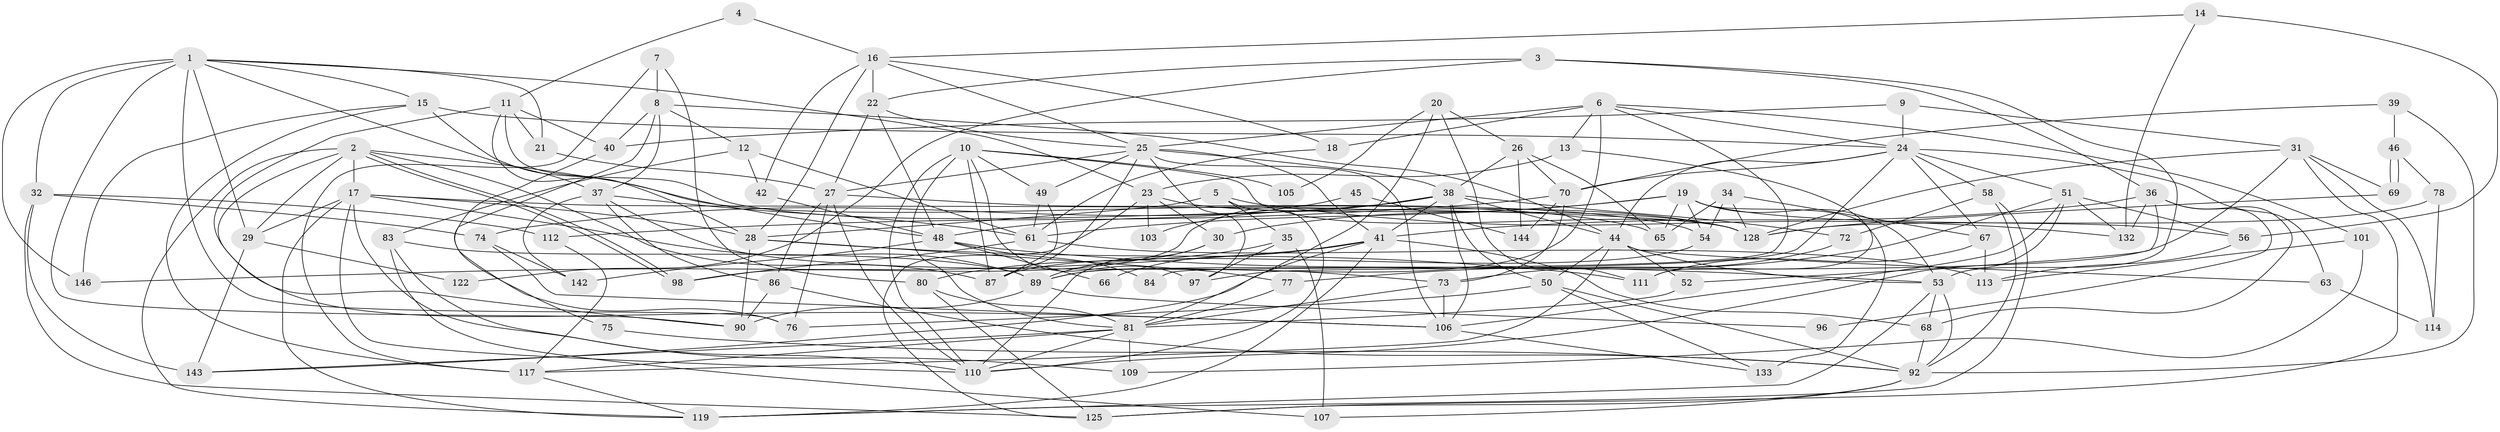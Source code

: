 // original degree distribution, {4: 0.32653061224489793, 6: 0.08843537414965986, 2: 0.10884353741496598, 3: 0.272108843537415, 5: 0.14965986394557823, 7: 0.05442176870748299}
// Generated by graph-tools (version 1.1) at 2025/11/02/27/25 16:11:23]
// undirected, 102 vertices, 245 edges
graph export_dot {
graph [start="1"]
  node [color=gray90,style=filled];
  1 [super="+141"];
  2 [super="+47"];
  3;
  4;
  5;
  6 [super="+71"];
  7;
  8 [super="+99"];
  9;
  10;
  11;
  12;
  13;
  14;
  15;
  16 [super="+137"];
  17 [super="+88"];
  18;
  19 [super="+33"];
  20;
  21;
  22;
  23 [super="+60"];
  24 [super="+85"];
  25 [super="+121"];
  26 [super="+100"];
  27 [super="+57"];
  28 [super="+43"];
  29 [super="+108"];
  30;
  31 [super="+145"];
  32 [super="+136"];
  34 [super="+55"];
  35 [super="+123"];
  36 [super="+116"];
  37 [super="+138"];
  38 [super="+118"];
  39;
  40;
  41 [super="+93"];
  42;
  44 [super="+134"];
  45;
  46;
  48 [super="+64"];
  49 [super="+59"];
  50;
  51 [super="+82"];
  52;
  53 [super="+147"];
  54;
  56 [super="+62"];
  58;
  61 [super="+102"];
  63;
  65;
  66;
  67;
  68;
  69;
  70 [super="+95"];
  72;
  73 [super="+79"];
  74 [super="+140"];
  75;
  76;
  77;
  78;
  80;
  81 [super="+120"];
  83 [super="+94"];
  84;
  86;
  87 [super="+104"];
  89 [super="+124"];
  90 [super="+91"];
  92 [super="+130"];
  96;
  97;
  98;
  101;
  103;
  105;
  106 [super="+126"];
  107;
  109;
  110 [super="+127"];
  111 [super="+129"];
  112 [super="+115"];
  113;
  114;
  117 [super="+131"];
  119 [super="+135"];
  122;
  125;
  128 [super="+139"];
  132;
  133;
  142;
  143;
  144;
  146;
  1 -- 15;
  1 -- 32;
  1 -- 23;
  1 -- 146;
  1 -- 21;
  1 -- 90;
  1 -- 76;
  1 -- 29;
  1 -- 37;
  2 -- 98;
  2 -- 98;
  2 -- 17;
  2 -- 65;
  2 -- 90;
  2 -- 29;
  2 -- 119;
  2 -- 87;
  3 -- 36;
  3 -- 22;
  3 -- 122;
  3 -- 53;
  4 -- 11;
  4 -- 16;
  5 -- 132;
  5 -- 110;
  5 -- 35;
  5 -- 28;
  6 -- 13;
  6 -- 18;
  6 -- 101;
  6 -- 25;
  6 -- 84;
  6 -- 89;
  6 -- 24;
  7 -- 80;
  7 -- 117;
  7 -- 8;
  8 -- 44;
  8 -- 12;
  8 -- 37;
  8 -- 40;
  8 -- 75;
  9 -- 40;
  9 -- 24;
  9 -- 31;
  10 -- 97;
  10 -- 81;
  10 -- 105;
  10 -- 128;
  10 -- 110;
  10 -- 87;
  10 -- 49;
  11 -- 40;
  11 -- 21;
  11 -- 106;
  11 -- 28;
  11 -- 128;
  12 -- 42;
  12 -- 61;
  12 -- 83;
  13 -- 23;
  13 -- 111;
  14 -- 132;
  14 -- 56;
  14 -- 16;
  15 -- 146;
  15 -- 24;
  15 -- 117;
  15 -- 48;
  16 -- 25;
  16 -- 18;
  16 -- 22;
  16 -- 42;
  16 -- 28;
  17 -- 128;
  17 -- 29;
  17 -- 119;
  17 -- 89;
  17 -- 28;
  17 -- 109;
  17 -- 110;
  18 -- 61;
  19 -- 65;
  19 -- 133;
  19 -- 54;
  19 -- 61;
  19 -- 30;
  19 -- 56;
  19 -- 53;
  20 -- 81;
  20 -- 26;
  20 -- 105;
  20 -- 111;
  21 -- 27;
  22 -- 27;
  22 -- 48;
  22 -- 25;
  23 -- 128;
  23 -- 30;
  23 -- 125;
  23 -- 103;
  24 -- 58;
  24 -- 70;
  24 -- 44;
  24 -- 97;
  24 -- 67;
  24 -- 51 [weight=2];
  24 -- 63;
  25 -- 38;
  25 -- 106;
  25 -- 27;
  25 -- 49;
  25 -- 97;
  25 -- 41;
  25 -- 87;
  26 -- 65;
  26 -- 144;
  26 -- 70;
  26 -- 38;
  27 -- 86;
  27 -- 54;
  27 -- 76;
  27 -- 110;
  28 -- 111;
  28 -- 90;
  28 -- 77;
  29 -- 143;
  29 -- 122;
  30 -- 110;
  30 -- 89;
  31 -- 69;
  31 -- 89;
  31 -- 114;
  31 -- 125;
  31 -- 128;
  32 -- 125;
  32 -- 112;
  32 -- 74;
  32 -- 143;
  34 -- 67;
  34 -- 54 [weight=2];
  34 -- 65;
  34 -- 128;
  35 -- 80;
  35 -- 107;
  35 -- 97;
  36 -- 68;
  36 -- 96;
  36 -- 52;
  36 -- 132;
  36 -- 41;
  37 -- 86;
  37 -- 73;
  37 -- 61;
  37 -- 142;
  38 -- 50;
  38 -- 98;
  38 -- 103;
  38 -- 72;
  38 -- 41;
  38 -- 44;
  38 -- 106;
  38 -- 74;
  39 -- 46;
  39 -- 70;
  39 -- 92;
  40 -- 76;
  41 -- 143;
  41 -- 146;
  41 -- 66;
  41 -- 68;
  41 -- 119;
  42 -- 48;
  44 -- 52;
  44 -- 117;
  44 -- 50;
  44 -- 63;
  44 -- 53;
  45 -- 144;
  45 -- 48;
  46 -- 78;
  46 -- 69;
  46 -- 69;
  48 -- 53;
  48 -- 66;
  48 -- 84;
  48 -- 142;
  49 -- 61;
  49 -- 87;
  50 -- 133;
  50 -- 76;
  50 -- 92;
  51 -- 110;
  51 -- 56;
  51 -- 132;
  51 -- 106;
  51 -- 77;
  52 -- 81;
  53 -- 119;
  53 -- 68;
  53 -- 92;
  54 -- 87;
  56 -- 113;
  58 -- 72;
  58 -- 119;
  58 -- 92;
  61 -- 113;
  61 -- 98;
  63 -- 114;
  67 -- 113;
  67 -- 111;
  68 -- 92;
  69 -- 128;
  70 -- 144;
  70 -- 112;
  70 -- 73;
  72 -- 73;
  73 -- 81;
  73 -- 106;
  74 -- 106;
  74 -- 142;
  75 -- 92;
  77 -- 81;
  78 -- 114;
  78 -- 128;
  80 -- 125;
  80 -- 81;
  81 -- 143;
  81 -- 117;
  81 -- 109;
  81 -- 110;
  83 -- 107;
  83 -- 89;
  83 -- 110;
  86 -- 92;
  86 -- 90;
  89 -- 96;
  89 -- 90;
  92 -- 107;
  92 -- 125;
  101 -- 109;
  101 -- 113;
  106 -- 133;
  112 -- 117;
  117 -- 119;
}
